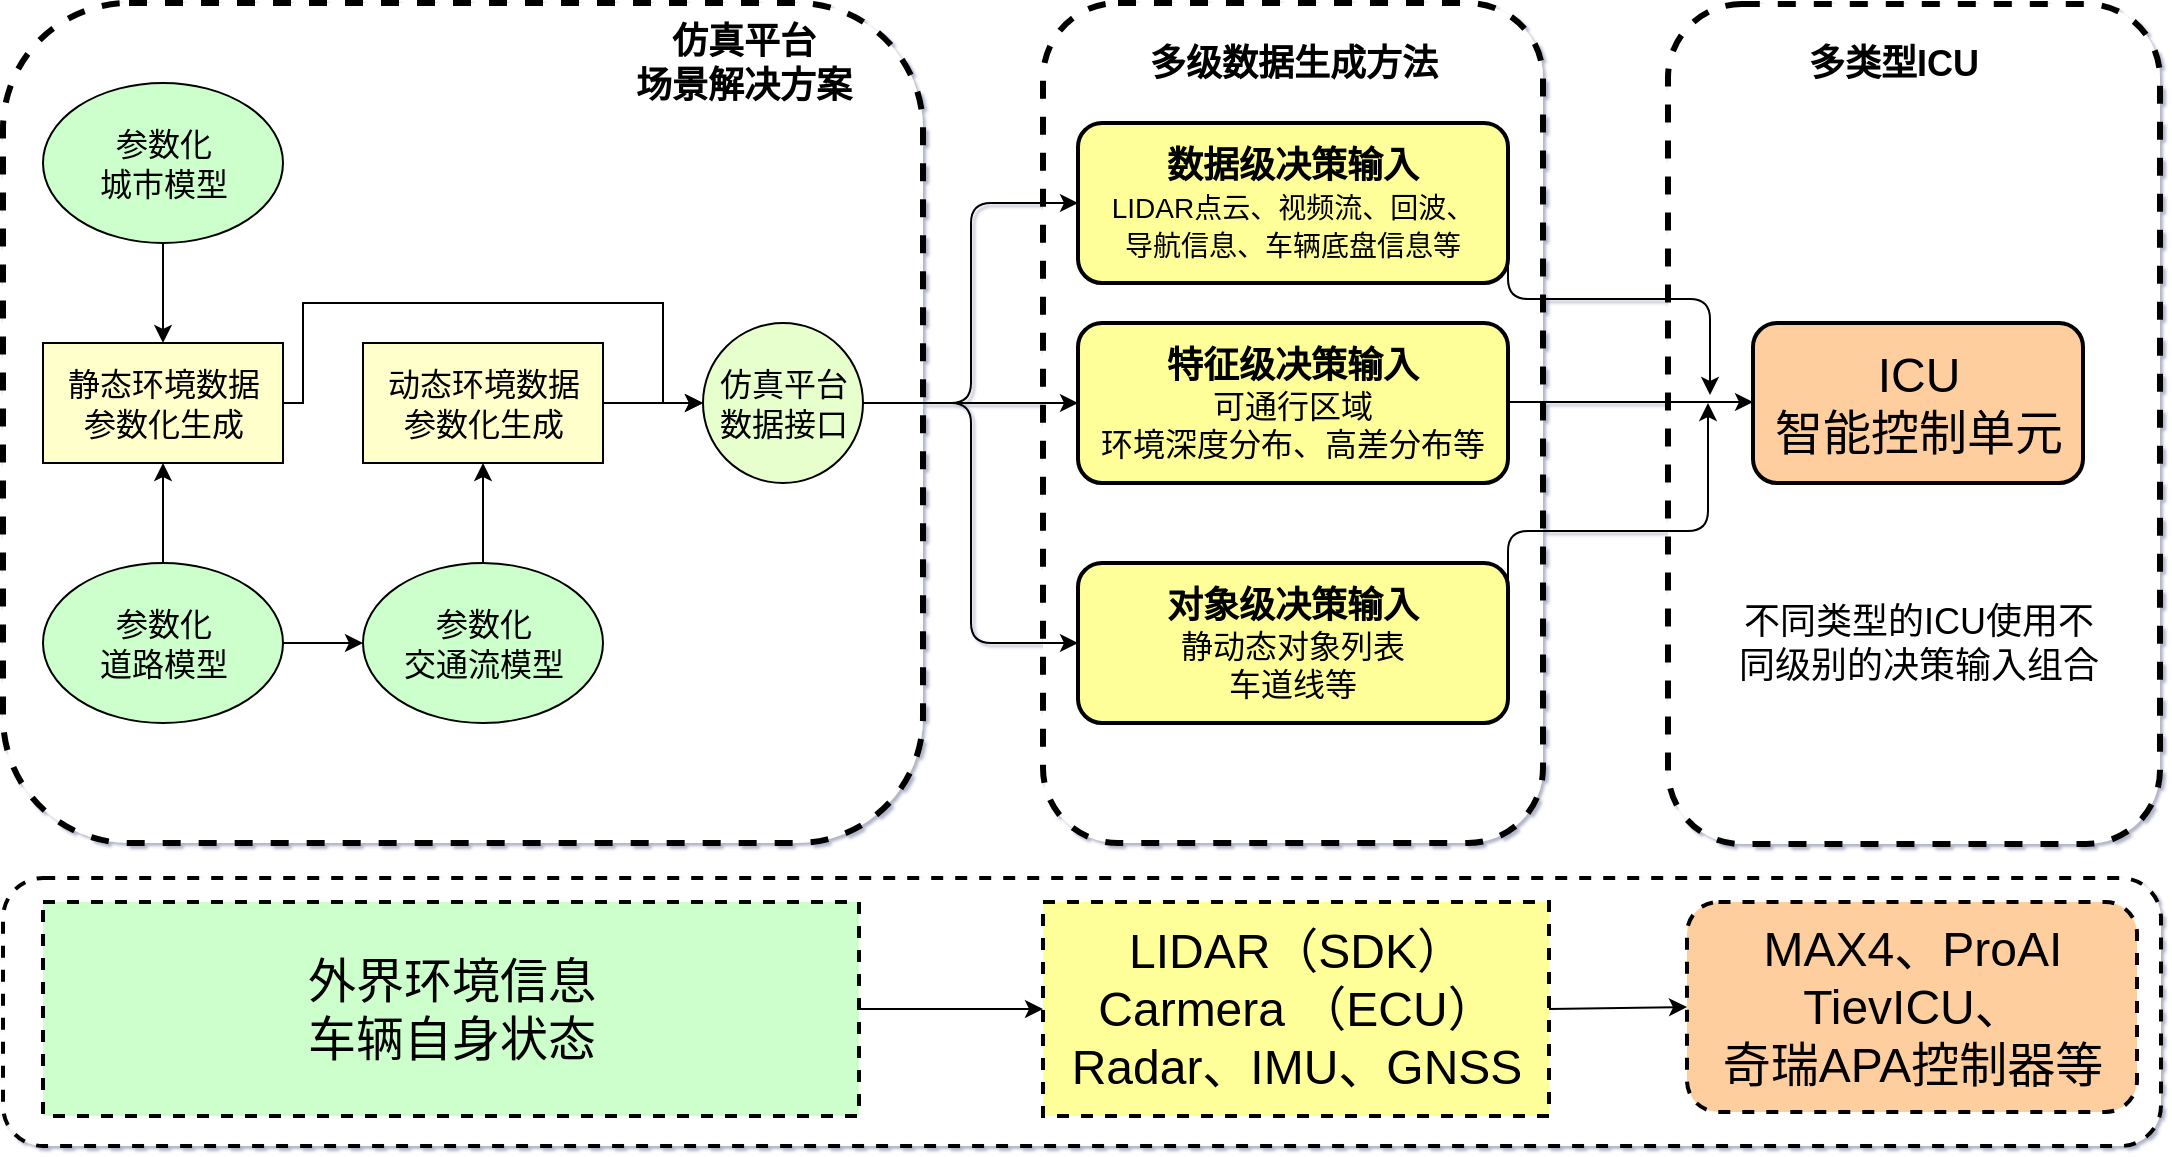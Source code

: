 <mxfile version="12.3.9" type="github" pages="1"><diagram id="rLhFOGz8F_Q1n8mMUSkF" name="第 1 页"><mxGraphModel dx="3184" dy="800" grid="0" gridSize="10" guides="1" tooltips="1" connect="1" arrows="0" fold="1" page="0" pageScale="1" pageWidth="827" pageHeight="1169" background="none" math="0" shadow="1"><root><mxCell id="0"/><mxCell id="1" parent="0"/><mxCell id="PEYyBf2W47rmoljX9HjP-52" value="" style="rounded=1;whiteSpace=wrap;html=1;strokeColor=#000000;fillColor=#FFFFFF;dashed=1;strokeWidth=3;" vertex="1" parent="1"><mxGeometry x="-656" y="12" width="246" height="420" as="geometry"/></mxCell><mxCell id="PEYyBf2W47rmoljX9HjP-7" value="" style="rounded=1;whiteSpace=wrap;html=1;strokeColor=#000000;fillColor=#FFFFFF;dashed=1;strokeWidth=3;" vertex="1" parent="1"><mxGeometry x="-1488.5" y="11.5" width="460" height="420" as="geometry"/></mxCell><mxCell id="PEYyBf2W47rmoljX9HjP-16" style="edgeStyle=orthogonalEdgeStyle;rounded=0;orthogonalLoop=1;jettySize=auto;html=1;exitX=1;exitY=0.5;exitDx=0;exitDy=0;entryX=0;entryY=0.5;entryDx=0;entryDy=0;" edge="1" parent="1" source="PEYyBf2W47rmoljX9HjP-1" target="PEYyBf2W47rmoljX9HjP-6"><mxGeometry relative="1" as="geometry"><Array as="points"><mxPoint x="-1338.5" y="211.5"/><mxPoint x="-1338.5" y="161.5"/><mxPoint x="-1158.5" y="161.5"/><mxPoint x="-1158.5" y="211.5"/></Array></mxGeometry></mxCell><mxCell id="PEYyBf2W47rmoljX9HjP-1" value="&lt;div&gt;&lt;font style=&quot;font-size: 16px&quot;&gt;静态环境数据&lt;/font&gt;&lt;/div&gt;&lt;div&gt;&lt;font style=&quot;font-size: 16px&quot;&gt;&lt;font style=&quot;font-size: 16px&quot;&gt;参数化生成&lt;/font&gt;&lt;br&gt;&lt;/font&gt;&lt;/div&gt;" style="rounded=0;whiteSpace=wrap;html=1;fillColor=#FFFFCC;" vertex="1" parent="1"><mxGeometry x="-1468.5" y="181.5" width="120" height="60" as="geometry"/></mxCell><mxCell id="PEYyBf2W47rmoljX9HjP-2" value="&lt;div&gt;&lt;font style=&quot;font-size: 16px&quot;&gt;参数化&lt;/font&gt;&lt;/div&gt;&lt;div&gt;&lt;font style=&quot;font-size: 16px&quot;&gt;城市模型&lt;/font&gt;&lt;/div&gt;" style="ellipse;whiteSpace=wrap;html=1;fillColor=#CCFFCC;" vertex="1" parent="1"><mxGeometry x="-1468.5" y="51.5" width="120" height="80" as="geometry"/></mxCell><mxCell id="PEYyBf2W47rmoljX9HjP-3" value="&lt;div&gt;&lt;font style=&quot;font-size: 14px&quot;&gt;&lt;font style=&quot;font-size: 16px&quot;&gt;参数化&lt;/font&gt;&lt;/font&gt;&lt;/div&gt;&lt;div&gt;&lt;font style=&quot;font-size: 14px&quot;&gt;&lt;font style=&quot;font-size: 16px&quot;&gt;道路模型&lt;/font&gt;&lt;/font&gt;&lt;/div&gt;" style="ellipse;whiteSpace=wrap;html=1;fillColor=#CCFFCC;" vertex="1" parent="1"><mxGeometry x="-1468.5" y="291.5" width="120" height="80" as="geometry"/></mxCell><mxCell id="PEYyBf2W47rmoljX9HjP-4" value="&lt;div&gt;&lt;font style=&quot;font-size: 16px&quot;&gt;参数化&lt;/font&gt;&lt;/div&gt;&lt;div&gt;&lt;font style=&quot;font-size: 16px&quot;&gt;交通流模型&lt;/font&gt;&lt;/div&gt;" style="ellipse;whiteSpace=wrap;html=1;fillColor=#CCFFCC;" vertex="1" parent="1"><mxGeometry x="-1308.5" y="291.5" width="120" height="80" as="geometry"/></mxCell><mxCell id="PEYyBf2W47rmoljX9HjP-5" value="&lt;div&gt;&lt;font style=&quot;font-size: 16px&quot;&gt;动态环境数据&lt;/font&gt;&lt;/div&gt;&lt;div&gt;&lt;font style=&quot;font-size: 16px&quot;&gt;&lt;font style=&quot;font-size: 16px&quot;&gt;参数化生成&lt;/font&gt;&lt;br&gt;&lt;/font&gt;&lt;/div&gt;" style="rounded=0;whiteSpace=wrap;html=1;fillColor=#FFFFCC;" vertex="1" parent="1"><mxGeometry x="-1308.5" y="181.5" width="120" height="60" as="geometry"/></mxCell><mxCell id="PEYyBf2W47rmoljX9HjP-6" value="&lt;div&gt;&lt;font style=&quot;font-size: 16px&quot;&gt;仿真平台&lt;/font&gt;&lt;/div&gt;&lt;div&gt;&lt;font size=&quot;3&quot;&gt;数据接口&lt;/font&gt;&lt;/div&gt;" style="ellipse;whiteSpace=wrap;html=1;aspect=fixed;fillColor=#E6FFCC;" vertex="1" parent="1"><mxGeometry x="-1138.5" y="171.5" width="80" height="80" as="geometry"/></mxCell><mxCell id="PEYyBf2W47rmoljX9HjP-8" value="&lt;div&gt;&lt;b&gt;&lt;font style=&quot;font-size: 18px&quot;&gt;仿真平台&lt;/font&gt;&lt;/b&gt;&lt;/div&gt;&lt;b&gt;&lt;font style=&quot;font-size: 18px&quot;&gt;场景解决方案&lt;/font&gt;&lt;/b&gt;" style="text;html=1;strokeColor=none;fillColor=none;align=center;verticalAlign=middle;whiteSpace=wrap;rounded=0;dashed=1;" vertex="1" parent="1"><mxGeometry x="-1198.5" y="31.5" width="160" height="20" as="geometry"/></mxCell><mxCell id="PEYyBf2W47rmoljX9HjP-10" value="" style="endArrow=classic;html=1;exitX=0.5;exitY=1;exitDx=0;exitDy=0;entryX=0.5;entryY=0;entryDx=0;entryDy=0;" edge="1" parent="1" source="PEYyBf2W47rmoljX9HjP-2" target="PEYyBf2W47rmoljX9HjP-1"><mxGeometry width="50" height="50" relative="1" as="geometry"><mxPoint x="-1488.5" y="461.5" as="sourcePoint"/><mxPoint x="-1438.5" y="411.5" as="targetPoint"/></mxGeometry></mxCell><mxCell id="PEYyBf2W47rmoljX9HjP-11" value="" style="endArrow=classic;html=1;exitX=0.5;exitY=0;exitDx=0;exitDy=0;" edge="1" parent="1" source="PEYyBf2W47rmoljX9HjP-3" target="PEYyBf2W47rmoljX9HjP-1"><mxGeometry width="50" height="50" relative="1" as="geometry"><mxPoint x="-1428.5" y="301.5" as="sourcePoint"/><mxPoint x="-1378.5" y="251.5" as="targetPoint"/></mxGeometry></mxCell><mxCell id="PEYyBf2W47rmoljX9HjP-12" value="" style="endArrow=classic;html=1;exitX=1;exitY=0.5;exitDx=0;exitDy=0;entryX=0;entryY=0.5;entryDx=0;entryDy=0;" edge="1" parent="1" source="PEYyBf2W47rmoljX9HjP-3" target="PEYyBf2W47rmoljX9HjP-4"><mxGeometry width="50" height="50" relative="1" as="geometry"><mxPoint x="-1348.5" y="371.5" as="sourcePoint"/><mxPoint x="-1298.5" y="321.5" as="targetPoint"/></mxGeometry></mxCell><mxCell id="PEYyBf2W47rmoljX9HjP-14" value="" style="endArrow=classic;html=1;exitX=0.5;exitY=0;exitDx=0;exitDy=0;entryX=0.5;entryY=1;entryDx=0;entryDy=0;" edge="1" parent="1" source="PEYyBf2W47rmoljX9HjP-4" target="PEYyBf2W47rmoljX9HjP-5"><mxGeometry width="50" height="50" relative="1" as="geometry"><mxPoint x="-1268.5" y="301.5" as="sourcePoint"/><mxPoint x="-1218.5" y="251.5" as="targetPoint"/></mxGeometry></mxCell><mxCell id="PEYyBf2W47rmoljX9HjP-18" value="" style="endArrow=classic;html=1;entryX=0;entryY=0.5;entryDx=0;entryDy=0;" edge="1" parent="1" target="PEYyBf2W47rmoljX9HjP-6"><mxGeometry width="50" height="50" relative="1" as="geometry"><mxPoint x="-1188.5" y="211.5" as="sourcePoint"/><mxPoint x="-1138.5" y="161.5" as="targetPoint"/></mxGeometry></mxCell><mxCell id="PEYyBf2W47rmoljX9HjP-19" value="" style="rounded=1;whiteSpace=wrap;html=1;strokeColor=#000000;fillColor=#FFFFFF;dashed=1;strokeWidth=3;" vertex="1" parent="1"><mxGeometry x="-968.5" y="11.5" width="250" height="420" as="geometry"/></mxCell><mxCell id="PEYyBf2W47rmoljX9HjP-20" value="&lt;b&gt;&lt;font style=&quot;font-size: 18px&quot;&gt;多级数据生成方法&lt;/font&gt;&lt;/b&gt;" style="text;html=1;strokeColor=none;fillColor=none;align=center;verticalAlign=middle;whiteSpace=wrap;rounded=0;dashed=1;" vertex="1" parent="1"><mxGeometry x="-928.5" y="16.5" width="170" height="50" as="geometry"/></mxCell><mxCell id="PEYyBf2W47rmoljX9HjP-21" value="&lt;div&gt;&lt;font style=&quot;font-size: 14px&quot;&gt;&lt;font style=&quot;font-size: 18px&quot;&gt;&lt;b&gt;数据级决策输入&lt;/b&gt;&lt;/font&gt;&lt;br&gt;&lt;/font&gt;&lt;/div&gt;&lt;div&gt;&lt;font style=&quot;font-size: 14px&quot;&gt;LIDAR点云、视频流、回波、&lt;/font&gt;&lt;/div&gt;&lt;div&gt;&lt;font style=&quot;font-size: 14px&quot;&gt;导航信息、车辆底盘信息等&lt;br&gt;&lt;/font&gt;&lt;/div&gt;" style="rounded=1;whiteSpace=wrap;html=1;strokeColor=#000000;strokeWidth=2;fillColor=#FFFF99;fontSize=16;" vertex="1" parent="1"><mxGeometry x="-951" y="71.5" width="215" height="80" as="geometry"/></mxCell><mxCell id="PEYyBf2W47rmoljX9HjP-22" value="&lt;div&gt;&lt;font style=&quot;font-size: 14px&quot;&gt;&lt;font style=&quot;font-size: 18px&quot;&gt;&lt;b&gt;特征级决策输入&lt;/b&gt;&lt;/font&gt;&lt;br&gt;&lt;/font&gt;&lt;/div&gt;&lt;div&gt;&lt;font style=&quot;font-size: 16px&quot;&gt;可通行区域&lt;/font&gt;&lt;/div&gt;&lt;div&gt;&lt;font style=&quot;font-size: 14px&quot;&gt;&lt;font size=&quot;3&quot;&gt;环境深度分布、高差分布等&lt;/font&gt;&lt;br&gt;&lt;/font&gt;&lt;/div&gt;" style="rounded=1;whiteSpace=wrap;html=1;strokeColor=#000000;strokeWidth=2;fillColor=#FFFF99;" vertex="1" parent="1"><mxGeometry x="-951" y="171.5" width="215" height="80" as="geometry"/></mxCell><mxCell id="PEYyBf2W47rmoljX9HjP-23" value="&lt;div&gt;&lt;font style=&quot;font-size: 14px&quot;&gt;&lt;font style=&quot;font-size: 18px&quot;&gt;&lt;b&gt;对象级决策输入&lt;/b&gt;&lt;/font&gt;&lt;br&gt;&lt;/font&gt;&lt;/div&gt;&lt;div&gt;&lt;font style=&quot;font-size: 16px&quot;&gt;静动态对象列表&lt;/font&gt;&lt;/div&gt;&lt;div&gt;&lt;font size=&quot;3&quot;&gt;车道线等&lt;/font&gt;&lt;br&gt;&lt;/div&gt;" style="rounded=1;whiteSpace=wrap;html=1;strokeColor=#000000;strokeWidth=2;fillColor=#FFFF99;" vertex="1" parent="1"><mxGeometry x="-951" y="291.5" width="215" height="80" as="geometry"/></mxCell><mxCell id="PEYyBf2W47rmoljX9HjP-25" value="&lt;b&gt;&lt;font style=&quot;font-size: 18px&quot;&gt;多类型ICU&lt;/font&gt;&lt;/b&gt;" style="text;html=1;strokeColor=none;fillColor=none;align=center;verticalAlign=middle;whiteSpace=wrap;rounded=0;dashed=1;" vertex="1" parent="1"><mxGeometry x="-628.5" y="16.5" width="170" height="50" as="geometry"/></mxCell><mxCell id="PEYyBf2W47rmoljX9HjP-27" value="&lt;div&gt;&lt;font style=&quot;font-size: 24px&quot;&gt;ICU&lt;/font&gt;&lt;/div&gt;&lt;div&gt;&lt;font style=&quot;font-size: 24px&quot;&gt;智能控制单元&lt;br&gt;&lt;/font&gt;&lt;/div&gt;" style="rounded=1;whiteSpace=wrap;html=1;strokeColor=#000000;strokeWidth=2;fillColor=#FFCE9F;" vertex="1" parent="1"><mxGeometry x="-613.5" y="171.5" width="165" height="80" as="geometry"/></mxCell><mxCell id="PEYyBf2W47rmoljX9HjP-29" value="" style="edgeStyle=elbowEdgeStyle;elbow=horizontal;endArrow=classic;html=1;entryX=0;entryY=0.5;entryDx=0;entryDy=0;exitX=1;exitY=0.5;exitDx=0;exitDy=0;" edge="1" parent="1" source="PEYyBf2W47rmoljX9HjP-6" target="PEYyBf2W47rmoljX9HjP-21"><mxGeometry width="50" height="50" relative="1" as="geometry"><mxPoint x="-1028.5" y="231.5" as="sourcePoint"/><mxPoint x="-978.5" y="181.5" as="targetPoint"/></mxGeometry></mxCell><mxCell id="PEYyBf2W47rmoljX9HjP-30" value="" style="edgeStyle=elbowEdgeStyle;elbow=horizontal;endArrow=classic;html=1;entryX=0;entryY=0.5;entryDx=0;entryDy=0;" edge="1" parent="1" source="PEYyBf2W47rmoljX9HjP-6" target="PEYyBf2W47rmoljX9HjP-23"><mxGeometry width="50" height="50" relative="1" as="geometry"><mxPoint x="-1028.5" y="231.5" as="sourcePoint"/><mxPoint x="-968.5" y="221.5" as="targetPoint"/></mxGeometry></mxCell><mxCell id="PEYyBf2W47rmoljX9HjP-31" value="" style="endArrow=classic;html=1;entryX=0;entryY=0.5;entryDx=0;entryDy=0;" edge="1" parent="1" source="PEYyBf2W47rmoljX9HjP-6" target="PEYyBf2W47rmoljX9HjP-22"><mxGeometry width="50" height="50" relative="1" as="geometry"><mxPoint x="-1058.5" y="261.5" as="sourcePoint"/><mxPoint x="-987.789" y="211.5" as="targetPoint"/></mxGeometry></mxCell><mxCell id="PEYyBf2W47rmoljX9HjP-34" value="" style="endArrow=classic;html=1;entryX=0;entryY=0.5;entryDx=0;entryDy=0;" edge="1" parent="1"><mxGeometry width="50" height="50" relative="1" as="geometry"><mxPoint x="-736" y="211" as="sourcePoint"/><mxPoint x="-613.5" y="211" as="targetPoint"/></mxGeometry></mxCell><mxCell id="PEYyBf2W47rmoljX9HjP-45" value="" style="edgeStyle=elbowEdgeStyle;elbow=vertical;endArrow=classic;html=1;" edge="1" parent="1"><mxGeometry width="50" height="50" relative="1" as="geometry"><mxPoint x="-736" y="331.5" as="sourcePoint"/><mxPoint x="-636" y="211.5" as="targetPoint"/><Array as="points"><mxPoint x="-643" y="275.5"/></Array></mxGeometry></mxCell><mxCell id="PEYyBf2W47rmoljX9HjP-48" value="" style="edgeStyle=elbowEdgeStyle;elbow=vertical;endArrow=classic;html=1;exitX=1;exitY=0.5;exitDx=0;exitDy=0;" edge="1" parent="1" source="PEYyBf2W47rmoljX9HjP-21"><mxGeometry width="50" height="50" relative="1" as="geometry"><mxPoint x="-731" y="150.5" as="sourcePoint"/><mxPoint x="-635" y="207.5" as="targetPoint"/></mxGeometry></mxCell><mxCell id="PEYyBf2W47rmoljX9HjP-53" value="" style="rounded=1;whiteSpace=wrap;html=1;strokeColor=#000000;strokeWidth=2;fillColor=#FFFFFF;dashed=1;" vertex="1" parent="1"><mxGeometry x="-1488.5" y="449" width="1079" height="134" as="geometry"/></mxCell><mxCell id="PEYyBf2W47rmoljX9HjP-54" value="&lt;div&gt;&lt;font style=&quot;font-size: 24px&quot;&gt;外界环境信息&lt;/font&gt;&lt;/div&gt;&lt;div&gt;&lt;font style=&quot;font-size: 24px&quot;&gt;车辆自身状态&lt;br&gt;&lt;/font&gt;&lt;/div&gt;" style="rounded=0;whiteSpace=wrap;html=1;dashed=1;strokeColor=#000000;strokeWidth=2;fillColor=#CCFFCC;" vertex="1" parent="1"><mxGeometry x="-1468.5" y="461" width="408" height="107" as="geometry"/></mxCell><mxCell id="PEYyBf2W47rmoljX9HjP-55" value="&lt;div&gt;&lt;font style=&quot;font-size: 24px&quot;&gt;LIDAR（SDK）&lt;/font&gt;&lt;/div&gt;&lt;div&gt;&lt;font style=&quot;font-size: 24px&quot;&gt;Carmera （ECU）&lt;br&gt;&lt;/font&gt;&lt;/div&gt;&lt;div&gt;&lt;font style=&quot;font-size: 24px&quot;&gt;Radar、IMU、GNSS&lt;br&gt;&lt;/font&gt;&lt;/div&gt;" style="rounded=0;whiteSpace=wrap;html=1;dashed=1;strokeColor=#000000;strokeWidth=2;fillColor=#FFFF99;" vertex="1" parent="1"><mxGeometry x="-968.5" y="461" width="253" height="107" as="geometry"/></mxCell><mxCell id="PEYyBf2W47rmoljX9HjP-56" value="&lt;div&gt;&lt;font style=&quot;font-size: 24px&quot;&gt;MAX4、ProAI&lt;/font&gt;&lt;/div&gt;&lt;div&gt;&lt;font style=&quot;font-size: 24px&quot;&gt;TievICU、&lt;/font&gt;&lt;/div&gt;&lt;div&gt;&lt;font style=&quot;font-size: 24px&quot;&gt;奇瑞APA控制器等&lt;br&gt;&lt;/font&gt;&lt;/div&gt;" style="rounded=1;whiteSpace=wrap;html=1;strokeColor=#000000;strokeWidth=2;fillColor=#FFCE9F;dashed=1;" vertex="1" parent="1"><mxGeometry x="-646.5" y="461" width="225" height="105" as="geometry"/></mxCell><mxCell id="PEYyBf2W47rmoljX9HjP-57" value="" style="endArrow=classic;html=1;entryX=0;entryY=0.5;entryDx=0;entryDy=0;exitX=1;exitY=0.5;exitDx=0;exitDy=0;" edge="1" parent="1" source="PEYyBf2W47rmoljX9HjP-54" target="PEYyBf2W47rmoljX9HjP-55"><mxGeometry width="50" height="50" relative="1" as="geometry"><mxPoint x="-1078.5" y="553" as="sourcePoint"/><mxPoint x="-1028.5" y="503" as="targetPoint"/></mxGeometry></mxCell><mxCell id="PEYyBf2W47rmoljX9HjP-58" value="" style="endArrow=classic;html=1;exitX=1;exitY=0.5;exitDx=0;exitDy=0;entryX=0;entryY=0.5;entryDx=0;entryDy=0;" edge="1" parent="1" source="PEYyBf2W47rmoljX9HjP-55" target="PEYyBf2W47rmoljX9HjP-56"><mxGeometry width="50" height="50" relative="1" as="geometry"><mxPoint x="-690" y="550" as="sourcePoint"/><mxPoint x="-640" y="500" as="targetPoint"/></mxGeometry></mxCell><mxCell id="PEYyBf2W47rmoljX9HjP-59" value="&lt;font style=&quot;font-size: 18px&quot;&gt;不同类型的ICU使用不同级别的决策输入组合&lt;/font&gt;" style="text;html=1;strokeColor=none;fillColor=none;align=center;verticalAlign=middle;whiteSpace=wrap;rounded=0;dashed=1;" vertex="1" parent="1"><mxGeometry x="-626.5" y="321.5" width="191" height="20" as="geometry"/></mxCell></root></mxGraphModel></diagram></mxfile>